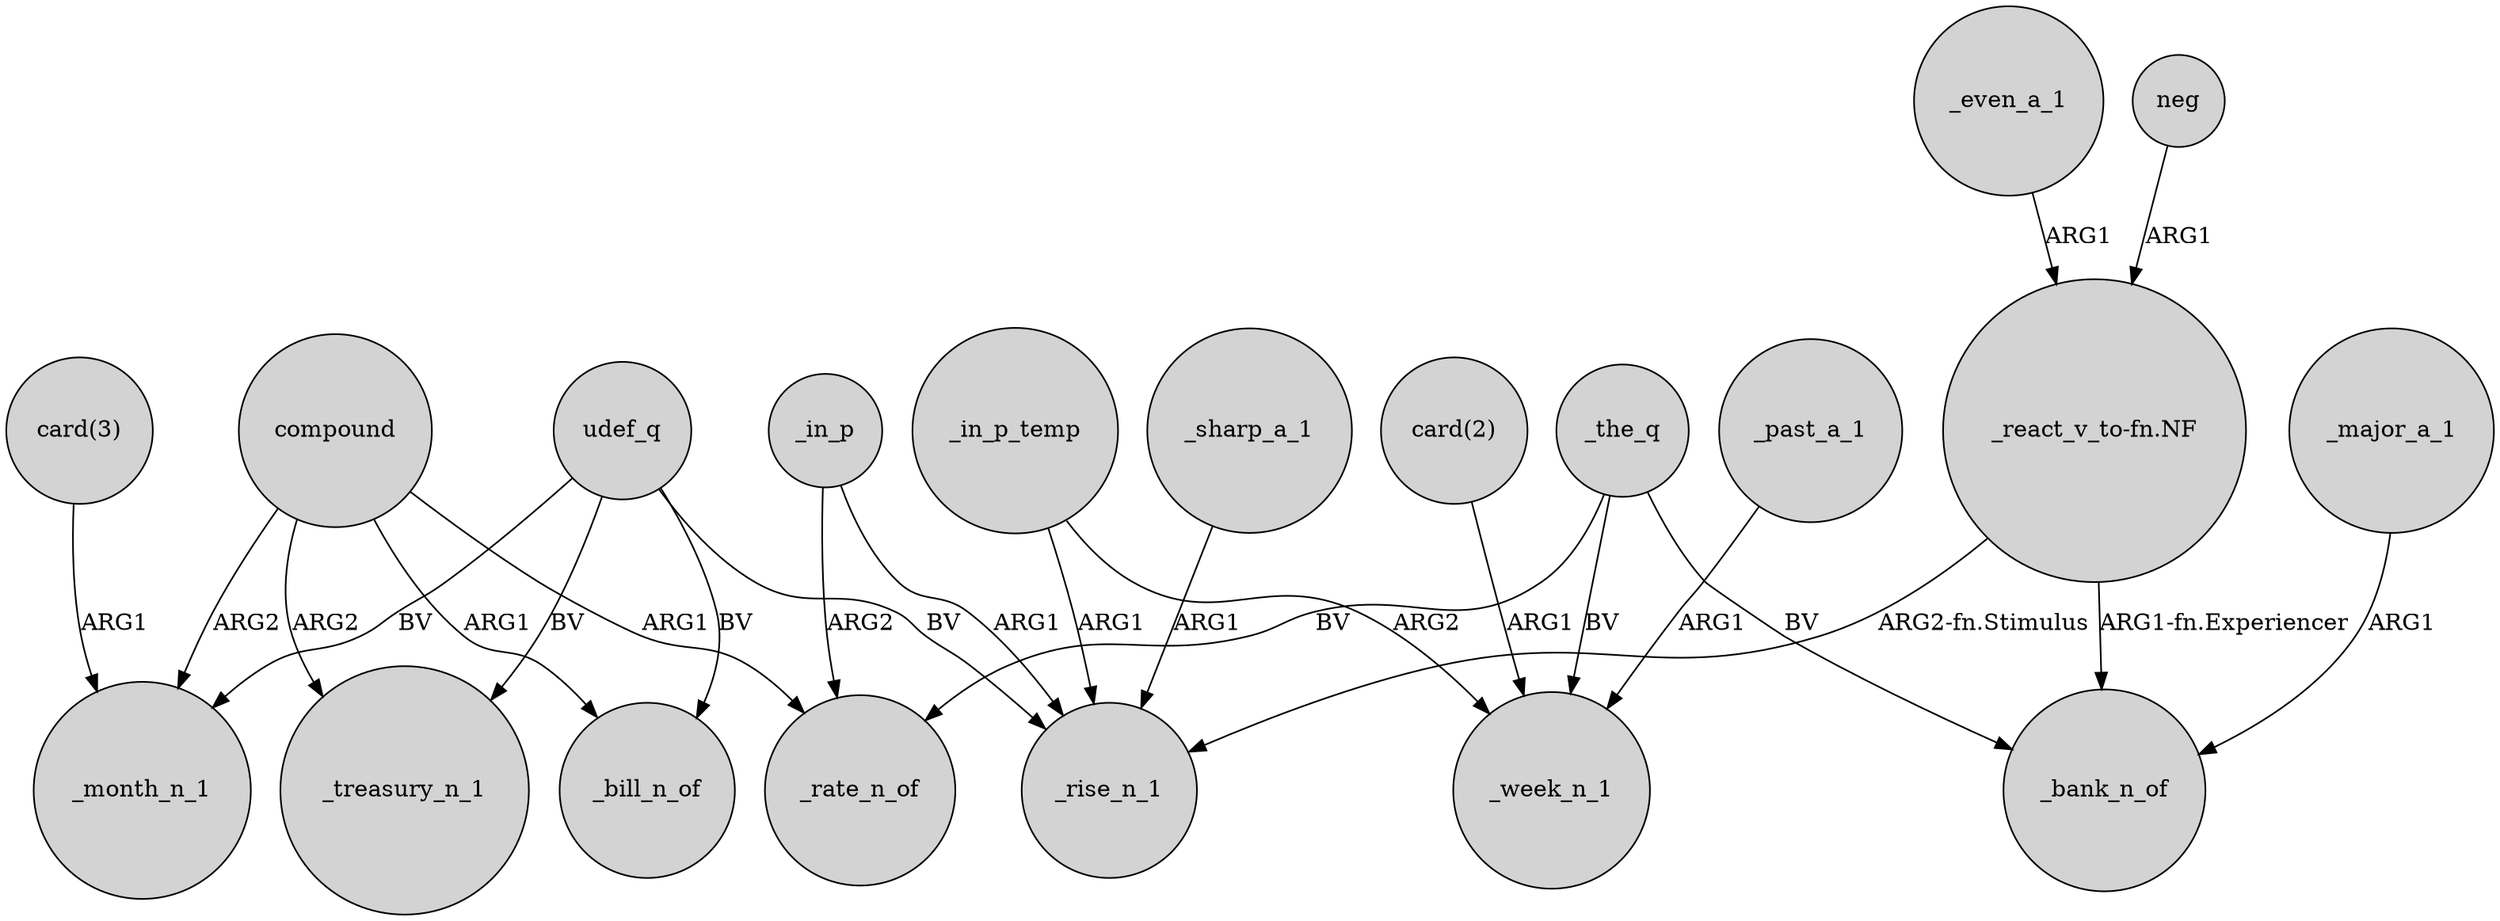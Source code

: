 digraph {
	node [shape=circle style=filled]
	compound -> _month_n_1 [label=ARG2]
	compound -> _bill_n_of [label=ARG1]
	_past_a_1 -> _week_n_1 [label=ARG1]
	_in_p -> _rate_n_of [label=ARG2]
	udef_q -> _rise_n_1 [label=BV]
	_even_a_1 -> "_react_v_to-fn.NF" [label=ARG1]
	compound -> _rate_n_of [label=ARG1]
	_in_p_temp -> _week_n_1 [label=ARG2]
	"_react_v_to-fn.NF" -> _bank_n_of [label="ARG1-fn.Experiencer"]
	udef_q -> _bill_n_of [label=BV]
	neg -> "_react_v_to-fn.NF" [label=ARG1]
	udef_q -> _month_n_1 [label=BV]
	"card(2)" -> _week_n_1 [label=ARG1]
	_the_q -> _rate_n_of [label=BV]
	_in_p -> _rise_n_1 [label=ARG1]
	_the_q -> _bank_n_of [label=BV]
	udef_q -> _treasury_n_1 [label=BV]
	_the_q -> _week_n_1 [label=BV]
	_major_a_1 -> _bank_n_of [label=ARG1]
	_sharp_a_1 -> _rise_n_1 [label=ARG1]
	compound -> _treasury_n_1 [label=ARG2]
	"card(3)" -> _month_n_1 [label=ARG1]
	_in_p_temp -> _rise_n_1 [label=ARG1]
	"_react_v_to-fn.NF" -> _rise_n_1 [label="ARG2-fn.Stimulus"]
}
